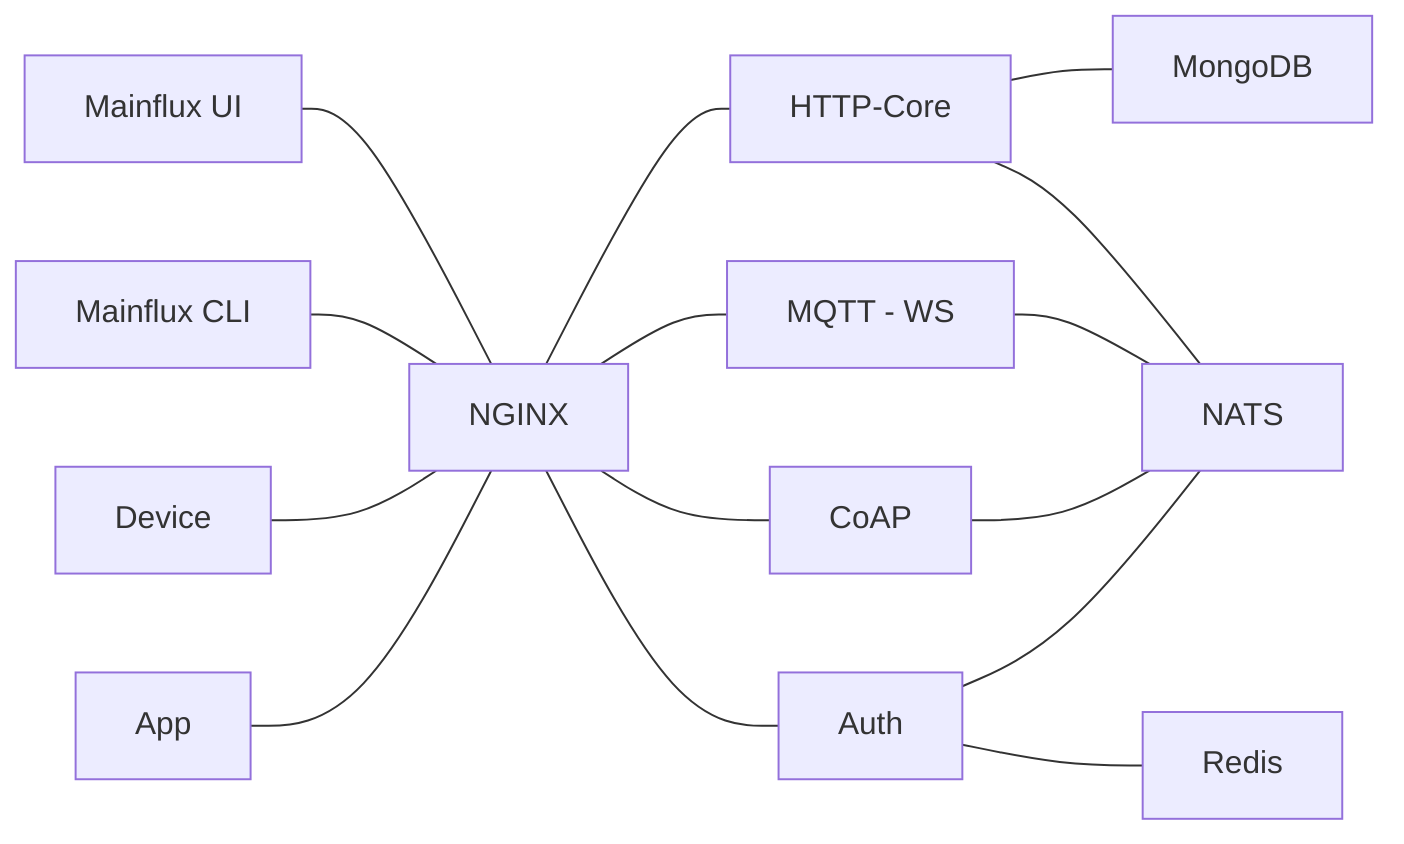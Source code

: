 graph LR
    A["NGINX"] --- B["HTTP-Core"];
    B --- F["MongoDB"]

    A --- C["MQTT - WS"];
    A --- K["CoAP"];
	A --- D["Auth"];

	B --- E["NATS"]
	C --- E
	D --- E
	D --- R["Redis"]
	K --- E

	%%E --- T["Telegraf"]
	%%T --- L["InfluxDB"]
	%%L --- N["Kapacitor"]

    I["Mainflux UI"] --- A
    J["Mainflux CLI"] --- A
    G["Device"] --- A
    H["App"] --- A